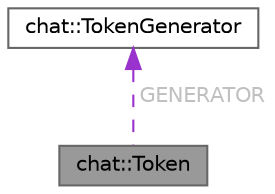 digraph "chat::Token"
{
 // LATEX_PDF_SIZE
  bgcolor="transparent";
  edge [fontname=Helvetica,fontsize=10,labelfontname=Helvetica,labelfontsize=10];
  node [fontname=Helvetica,fontsize=10,shape=box,height=0.2,width=0.4];
  Node1 [id="Node000001",label="chat::Token",height=0.2,width=0.4,color="gray40", fillcolor="grey60", style="filled", fontcolor="black",tooltip="Класс, предоставляющий статический генератор токенов."];
  Node2 -> Node1 [id="edge1_Node000001_Node000002",dir="back",color="darkorchid3",style="dashed",tooltip=" ",label=" GENERATOR",fontcolor="grey" ];
  Node2 [id="Node000002",label="chat::TokenGenerator",height=0.2,width=0.4,color="gray40", fillcolor="white", style="filled",URL="$classchat_1_1_token_generator.html",tooltip="Класс для генерации шестнадцатеричных токенов."];
}
